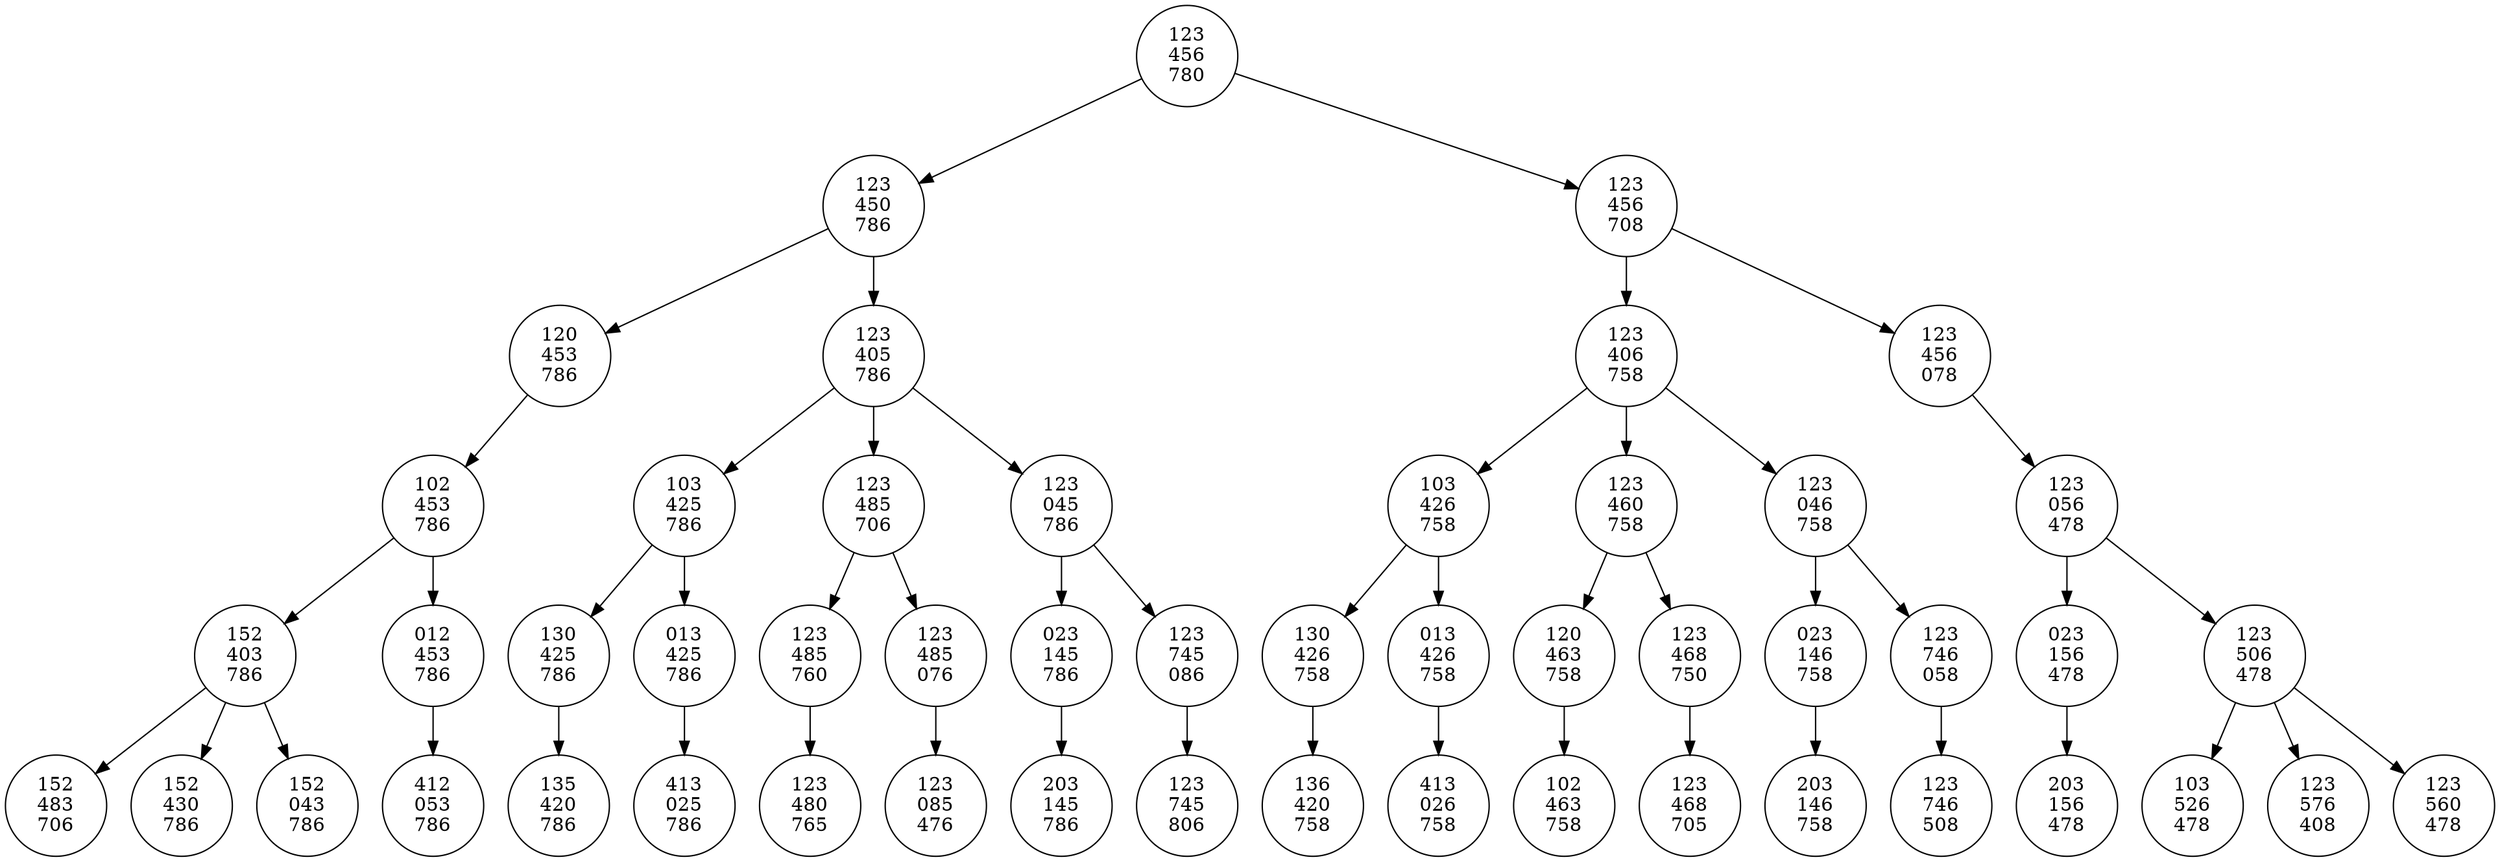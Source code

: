 digraph tree{
node [shape=circle];
123456780 [label= "123
456
780
"]
123450786 [label= "123
450
786
"]
120453786 [label= "120
453
786
"]
102453786 [label= "102
453
786
"]
152403786 [label= "152
403
786
"]
152483706 [label= "152
483
706
"]
152430786 [label= "152
430
786
"]
152043786 [label= "152
043
786
"]
012453786 [label= "012
453
786
"]
412053786 [label= "412
053
786
"]
123405786 [label= "123
405
786
"]
103425786 [label= "103
425
786
"]
130425786 [label= "130
425
786
"]
135420786 [label= "135
420
786
"]
013425786 [label= "013
425
786
"]
413025786 [label= "413
025
786
"]
123485706 [label= "123
485
706
"]
123485760 [label= "123
485
760
"]
123480765 [label= "123
480
765
"]
123485076 [label= "123
485
076
"]
123085476 [label= "123
085
476
"]
123045786 [label= "123
045
786
"]
023145786 [label= "023
145
786
"]
203145786 [label= "203
145
786
"]
123745086 [label= "123
745
086
"]
123745806 [label= "123
745
806
"]
123456708 [label= "123
456
708
"]
123406758 [label= "123
406
758
"]
103426758 [label= "103
426
758
"]
130426758 [label= "130
426
758
"]
136420758 [label= "136
420
758
"]
013426758 [label= "013
426
758
"]
413026758 [label= "413
026
758
"]
123460758 [label= "123
460
758
"]
120463758 [label= "120
463
758
"]
102463758 [label= "102
463
758
"]
123468750 [label= "123
468
750
"]
123468705 [label= "123
468
705
"]
123046758 [label= "123
046
758
"]
023146758 [label= "023
146
758
"]
203146758 [label= "203
146
758
"]
123746058 [label= "123
746
058
"]
123746508 [label= "123
746
508
"]
123456078 [label= "123
456
078
"]
123056478 [label= "123
056
478
"]
023156478 [label= "023
156
478
"]
203156478 [label= "203
156
478
"]
123506478 [label= "123
506
478
"]
103526478 [label= "103
526
478
"]
123576408 [label= "123
576
408
"]
123560478 [label= "123
560
478
"]
123456780 -> 123450786
123456780 -> 123456708
123450786 -> 120453786
123450786 -> 123405786
120453786 -> 102453786
102453786 -> 152403786
102453786 -> 012453786
152403786 -> 152483706
152403786 -> 152430786
152403786 -> 152043786
012453786 -> 412053786
123405786 -> 103425786
123405786 -> 123485706
123405786 -> 123045786
103425786 -> 130425786
103425786 -> 013425786
130425786 -> 135420786
013425786 -> 413025786
123485706 -> 123485760
123485706 -> 123485076
123485760 -> 123480765
123485076 -> 123085476
123045786 -> 023145786
123045786 -> 123745086
023145786 -> 203145786
123745086 -> 123745806
123456708 -> 123406758
123456708 -> 123456078
123406758 -> 103426758
123406758 -> 123460758
123406758 -> 123046758
103426758 -> 130426758
103426758 -> 013426758
130426758 -> 136420758
013426758 -> 413026758
123460758 -> 120463758
123460758 -> 123468750
120463758 -> 102463758
123468750 -> 123468705
123046758 -> 023146758
123046758 -> 123746058
023146758 -> 203146758
123746058 -> 123746508
123456078 -> 123056478
123056478 -> 023156478
123056478 -> 123506478
023156478 -> 203156478
123506478 -> 103526478
123506478 -> 123576408
123506478 -> 123560478
}
